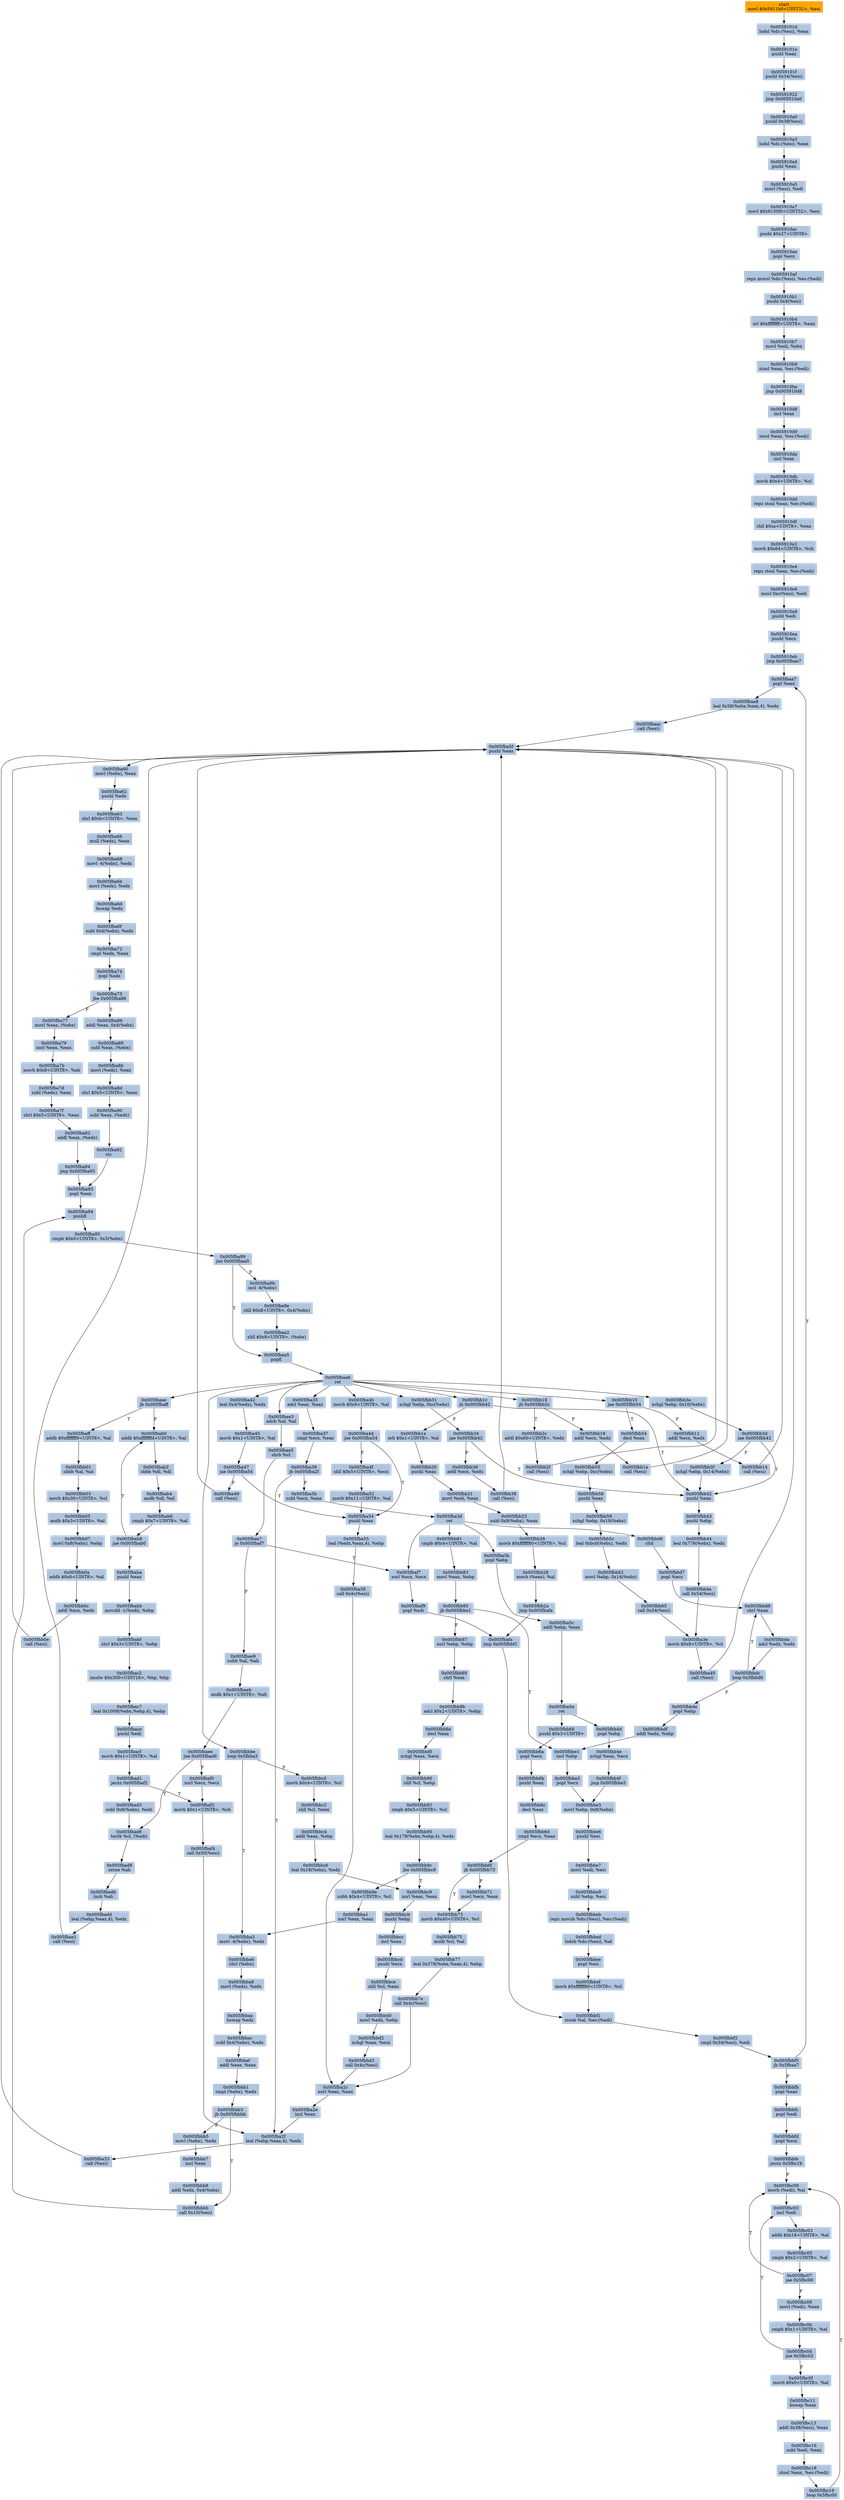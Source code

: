 digraph G {
node[shape=rectangle,style=filled,fillcolor=lightsteelblue,color=lightsteelblue]
bgcolor="transparent"
a0x00591018movl_0x5911b0UINT32_esi[label="start\nmovl $0x5911b0<UINT32>, %esi",color="lightgrey",fillcolor="orange"];
a0x0059101dlodsl_ds_esi__eax[label="0x0059101d\nlodsl %ds:(%esi), %eax"];
a0x0059101epushl_eax[label="0x0059101e\npushl %eax"];
a0x0059101fpushl_0x34esi_[label="0x0059101f\npushl 0x34(%esi)"];
a0x00591022jmp_0x005910a0[label="0x00591022\njmp 0x005910a0"];
a0x005910a0pushl_0x38esi_[label="0x005910a0\npushl 0x38(%esi)"];
a0x005910a3lodsl_ds_esi__eax[label="0x005910a3\nlodsl %ds:(%esi), %eax"];
a0x005910a4pushl_eax[label="0x005910a4\npushl %eax"];
a0x005910a5movl_esi__edi[label="0x005910a5\nmovl (%esi), %edi"];
a0x005910a7movl_0x6150f0UINT32_esi[label="0x005910a7\nmovl $0x6150f0<UINT32>, %esi"];
a0x005910acpushl_0x27UINT8[label="0x005910ac\npushl $0x27<UINT8>"];
a0x005910aepopl_ecx[label="0x005910ae\npopl %ecx"];
a0x005910afrepz_movsl_ds_esi__es_edi_[label="0x005910af\nrepz movsl %ds:(%esi), %es:(%edi)"];
a0x005910b1pushl_0x4esi_[label="0x005910b1\npushl 0x4(%esi)"];
a0x005910b4orl_0xffffffffUINT8_eax[label="0x005910b4\norl $0xffffffff<UINT8>, %eax"];
a0x005910b7movl_edi_ebx[label="0x005910b7\nmovl %edi, %ebx"];
a0x005910b9stosl_eax_es_edi_[label="0x005910b9\nstosl %eax, %es:(%edi)"];
a0x005910bajmp_0x005910d8[label="0x005910ba\njmp 0x005910d8"];
a0x005910d8incl_eax[label="0x005910d8\nincl %eax"];
a0x005910d9stosl_eax_es_edi_[label="0x005910d9\nstosl %eax, %es:(%edi)"];
a0x005910daincl_eax[label="0x005910da\nincl %eax"];
a0x005910dbmovb_0x4UINT8_cl[label="0x005910db\nmovb $0x4<UINT8>, %cl"];
a0x005910ddrepz_stosl_eax_es_edi_[label="0x005910dd\nrepz stosl %eax, %es:(%edi)"];
a0x005910dfshll_0xaUINT8_eax[label="0x005910df\nshll $0xa<UINT8>, %eax"];
a0x005910e2movb_0x64UINT8_ch[label="0x005910e2\nmovb $0x64<UINT8>, %ch"];
a0x005910e4repz_stosl_eax_es_edi_[label="0x005910e4\nrepz stosl %eax, %es:(%edi)"];
a0x005910e6movl_0xcesi__edi[label="0x005910e6\nmovl 0xc(%esi), %edi"];
a0x005910e9pushl_edi[label="0x005910e9\npushl %edi"];
a0x005910eapushl_ecx[label="0x005910ea\npushl %ecx"];
a0x005910ebjmp_0x005fbaa7[label="0x005910eb\njmp 0x005fbaa7"];
a0x005fbaa7popl_eax[label="0x005fbaa7\npopl %eax"];
a0x005fbaa8leal_0x58ebxeax4__edx[label="0x005fbaa8\nleal 0x58(%ebx,%eax,4), %edx"];
a0x005fbaaccall_esi_[label="0x005fbaac\ncall (%esi)"];
a0x005fba5fpushl_eax[label="0x005fba5f\npushl %eax"];
a0x005fba60movl_ebx__eax[label="0x005fba60\nmovl (%ebx), %eax"];
a0x005fba62pushl_edx[label="0x005fba62\npushl %edx"];
a0x005fba63shrl_0xbUINT8_eax[label="0x005fba63\nshrl $0xb<UINT8>, %eax"];
a0x005fba66mull_edx__eax[label="0x005fba66\nmull (%edx), %eax"];
a0x005fba68movl__4ebx__edx[label="0x005fba68\nmovl -4(%ebx), %edx"];
a0x005fba6bmovl_edx__edx[label="0x005fba6b\nmovl (%edx), %edx"];
a0x005fba6dbswap_edx[label="0x005fba6d\nbswap %edx"];
a0x005fba6fsubl_0x4ebx__edx[label="0x005fba6f\nsubl 0x4(%ebx), %edx"];
a0x005fba72cmpl_edx_eax[label="0x005fba72\ncmpl %edx, %eax"];
a0x005fba74popl_edx[label="0x005fba74\npopl %edx"];
a0x005fba75jbe_0x005fba86[label="0x005fba75\njbe 0x005fba86"];
a0x005fba77movl_eax_ebx_[label="0x005fba77\nmovl %eax, (%ebx)"];
a0x005fba79xorl_eax_eax[label="0x005fba79\nxorl %eax, %eax"];
a0x005fba7bmovb_0x8UINT8_ah[label="0x005fba7b\nmovb $0x8<UINT8>, %ah"];
a0x005fba7dsubl_edx__eax[label="0x005fba7d\nsubl (%edx), %eax"];
a0x005fba7fshrl_0x5UINT8_eax[label="0x005fba7f\nshrl $0x5<UINT8>, %eax"];
a0x005fba82addl_eax_edx_[label="0x005fba82\naddl %eax, (%edx)"];
a0x005fba84jmp_0x005fba93[label="0x005fba84\njmp 0x005fba93"];
a0x005fba93popl_eax[label="0x005fba93\npopl %eax"];
a0x005fba94pushfl_[label="0x005fba94\npushfl "];
a0x005fba95cmpb_0x0UINT8_0x3ebx_[label="0x005fba95\ncmpb $0x0<UINT8>, 0x3(%ebx)"];
a0x005fba99jne_0x005fbaa5[label="0x005fba99\njne 0x005fbaa5"];
a0x005fbaa5popfl_[label="0x005fbaa5\npopfl "];
a0x005fbaa6ret[label="0x005fbaa6\nret"];
a0x005fbaaejb_0x005fbaff[label="0x005fbaae\njb 0x005fbaff"];
a0x005fbab0addb_0xfffffffdUINT8_al[label="0x005fbab0\naddb $0xfffffffd<UINT8>, %al"];
a0x005fbab2sbbb_dl_dl[label="0x005fbab2\nsbbb %dl, %dl"];
a0x005fbab4andb_dl_al[label="0x005fbab4\nandb %dl, %al"];
a0x005fbab6cmpb_0x7UINT8_al[label="0x005fbab6\ncmpb $0x7<UINT8>, %al"];
a0x005fbab8jae_0x005fbab0[label="0x005fbab8\njae 0x005fbab0"];
a0x005fbabapushl_eax[label="0x005fbaba\npushl %eax"];
a0x005fbabbmovzbl__1edi__ebp[label="0x005fbabb\nmovzbl -1(%edi), %ebp"];
a0x005fbabfshrl_0x3UINT8_ebp[label="0x005fbabf\nshrl $0x3<UINT8>, %ebp"];
a0x005fbac2imulw_0x300UINT16_bp_bp[label="0x005fbac2\nimulw $0x300<UINT16>, %bp, %bp"];
a0x005fbac7leal_0x1008ebxebp4__ebp[label="0x005fbac7\nleal 0x1008(%ebx,%ebp,4), %ebp"];
a0x005fbacepushl_edi[label="0x005fbace\npushl %edi"];
a0x005fbacfmovb_0x1UINT8_al[label="0x005fbacf\nmovb $0x1<UINT8>, %al"];
a0x005fbad1jecxz_0x005fbaf2[label="0x005fbad1\njecxz 0x005fbaf2"];
a0x005fbaf2movb_0x1UINT8_ch[label="0x005fbaf2\nmovb $0x1<UINT8>, %ch"];
a0x005fbaf4call_0x50esi_[label="0x005fbaf4\ncall 0x50(%esi)"];
a0x005fba2fleal_ebpeax4__edx[label="0x005fba2f\nleal (%ebp,%eax,4), %edx"];
a0x005fba33call_esi_[label="0x005fba33\ncall (%esi)"];
a0x005fba35adcl_eax_eax[label="0x005fba35\nadcl %eax, %eax"];
a0x005fba37cmpl_ecx_eax[label="0x005fba37\ncmpl %ecx, %eax"];
a0x005fba39jb_0x005fba2f[label="0x005fba39\njb 0x005fba2f"];
a0x005fba86addl_eax_0x4ebx_[label="0x005fba86\naddl %eax, 0x4(%ebx)"];
a0x005fba89subl_eax_ebx_[label="0x005fba89\nsubl %eax, (%ebx)"];
a0x005fba8bmovl_edx__eax[label="0x005fba8b\nmovl (%edx), %eax"];
a0x005fba8dshrl_0x5UINT8_eax[label="0x005fba8d\nshrl $0x5<UINT8>, %eax"];
a0x005fba90subl_eax_edx_[label="0x005fba90\nsubl %eax, (%edx)"];
a0x005fba92stc_[label="0x005fba92\nstc "];
a0x005fba9bincl__4ebx_[label="0x005fba9b\nincl -4(%ebx)"];
a0x005fba9eshll_0x8UINT8_0x4ebx_[label="0x005fba9e\nshll $0x8<UINT8>, 0x4(%ebx)"];
a0x005fbaa2shll_0x8UINT8_ebx_[label="0x005fbaa2\nshll $0x8<UINT8>, (%ebx)"];
a0x005fba3bsubl_ecx_eax[label="0x005fba3b\nsubl %ecx, %eax"];
a0x005fba3dret[label="0x005fba3d\nret"];
a0x005fbaf7xorl_ecx_ecx[label="0x005fbaf7\nxorl %ecx, %ecx"];
a0x005fbaf9popl_edi[label="0x005fbaf9\npopl %edi"];
a0x005fbafajmp_0x005fbbf1[label="0x005fbafa\njmp 0x005fbbf1"];
a0x005fbbf1stosb_al_es_edi_[label="0x005fbbf1\nstosb %al, %es:(%edi)"];
a0x005fbbf2cmpl_0x34esi__edi[label="0x005fbbf2\ncmpl 0x34(%esi), %edi"];
a0x005fbbf5jb_0x5fbaa7[label="0x005fbbf5\njb 0x5fbaa7"];
a0x005fbaffaddb_0xfffffff9UINT8_al[label="0x005fbaff\naddb $0xfffffff9<UINT8>, %al"];
a0x005fbb01sbbb_al_al[label="0x005fbb01\nsbbb %al, %al"];
a0x005fbb03movb_0x30UINT8_cl[label="0x005fbb03\nmovb $0x30<UINT8>, %cl"];
a0x005fbb05andb_0x3UINT8_al[label="0x005fbb05\nandb $0x3<UINT8>, %al"];
a0x005fbb07movl_0x8ebx__ebp[label="0x005fbb07\nmovl 0x8(%ebx), %ebp"];
a0x005fbb0aaddb_0x8UINT8_al[label="0x005fbb0a\naddb $0x8<UINT8>, %al"];
a0x005fbb0caddl_ecx_edx[label="0x005fbb0c\naddl %ecx, %edx"];
a0x005fbb0ecall_esi_[label="0x005fbb0e\ncall (%esi)"];
a0x005fbb10jae_0x005fbb54[label="0x005fbb10\njae 0x005fbb54"];
a0x005fbb54decl_eax[label="0x005fbb54\ndecl %eax"];
a0x005fbb55xchgl_ebp_0xcebx_[label="0x005fbb55\nxchgl %ebp, 0xc(%ebx)"];
a0x005fbb58pushl_eax[label="0x005fbb58\npushl %eax"];
a0x005fbb59xchgl_ebp_0x10ebx_[label="0x005fbb59\nxchgl %ebp, 0x10(%ebx)"];
a0x005fbb5cleal_0xbc0ebx__edx[label="0x005fbb5c\nleal 0xbc0(%ebx), %edx"];
a0x005fbb62movl_ebp_0x14ebx_[label="0x005fbb62\nmovl %ebp, 0x14(%ebx)"];
a0x005fbb65call_0x54esi_[label="0x005fbb65\ncall 0x54(%esi)"];
a0x005fba3emovb_0x8UINT8_cl[label="0x005fba3e\nmovb $0x8<UINT8>, %cl"];
a0x005fba40call_esi_[label="0x005fba40\ncall (%esi)"];
a0x005fba42leal_0x4edx__edx[label="0x005fba42\nleal 0x4(%edx), %edx"];
a0x005fba45movb_0x1UINT8_al[label="0x005fba45\nmovb $0x1<UINT8>, %al"];
a0x005fba47jae_0x005fba54[label="0x005fba47\njae 0x005fba54"];
a0x005fba49call_esi_[label="0x005fba49\ncall (%esi)"];
a0x005fba4bmovb_0x9UINT8_al[label="0x005fba4b\nmovb $0x9<UINT8>, %al"];
a0x005fba4djae_0x005fba54[label="0x005fba4d\njae 0x005fba54"];
a0x005fba54pushl_eax[label="0x005fba54\npushl %eax"];
a0x005fba55leal_edxeax4__ebp[label="0x005fba55\nleal (%edx,%eax,4), %ebp"];
a0x005fba58call_0x4cesi_[label="0x005fba58\ncall 0x4c(%esi)"];
a0x005fba2cxorl_eax_eax[label="0x005fba2c\nxorl %eax, %eax"];
a0x005fba2eincl_eax[label="0x005fba2e\nincl %eax"];
a0x005fba5bpopl_ebp[label="0x005fba5b\npopl %ebp"];
a0x005fba5caddl_ebp_eax[label="0x005fba5c\naddl %ebp, %eax"];
a0x005fba5eret[label="0x005fba5e\nret"];
a0x005fbb68pushl_0x3UINT8[label="0x005fbb68\npushl $0x3<UINT8>"];
a0x005fbb6apopl_ecx[label="0x005fbb6a\npopl %ecx"];
a0x005fbb6bpushl_eax[label="0x005fbb6b\npushl %eax"];
a0x005fbb6cdecl_eax[label="0x005fbb6c\ndecl %eax"];
a0x005fbb6dcmpl_ecx_eax[label="0x005fbb6d\ncmpl %ecx, %eax"];
a0x005fbb6fjb_0x005fbb73[label="0x005fbb6f\njb 0x005fbb73"];
a0x005fbb71movl_ecx_eax[label="0x005fbb71\nmovl %ecx, %eax"];
a0x005fbb73movb_0x40UINT8_cl[label="0x005fbb73\nmovb $0x40<UINT8>, %cl"];
a0x005fbb75mulb_cl_al[label="0x005fbb75\nmulb %cl, %al"];
a0x005fbb77leal_0x378ebxeax4__ebp[label="0x005fbb77\nleal 0x378(%ebx,%eax,4), %ebp"];
a0x005fbb7ecall_0x4cesi_[label="0x005fbb7e\ncall 0x4c(%esi)"];
a0x005fbb81cmpb_0x4UINT8_al[label="0x005fbb81\ncmpb $0x4<UINT8>, %al"];
a0x005fbb83movl_eax_ebp[label="0x005fbb83\nmovl %eax, %ebp"];
a0x005fbb85jb_0x005fbbe1[label="0x005fbb85\njb 0x005fbbe1"];
a0x005fbb87xorl_ebp_ebp[label="0x005fbb87\nxorl %ebp, %ebp"];
a0x005fbb89shrl_eax[label="0x005fbb89\nshrl %eax"];
a0x005fbb8badcl_0x2UINT8_ebp[label="0x005fbb8b\nadcl $0x2<UINT8>, %ebp"];
a0x005fbb8edecl_eax[label="0x005fbb8e\ndecl %eax"];
a0x005fbb8fxchgl_eax_ecx[label="0x005fbb8f\nxchgl %eax, %ecx"];
a0x005fbb90shll_cl_ebp[label="0x005fbb90\nshll %cl, %ebp"];
a0x005fbb92cmpb_0x5UINT8_cl[label="0x005fbb92\ncmpb $0x5<UINT8>, %cl"];
a0x005fbb95leal_0x178ebxebp4__edx[label="0x005fbb95\nleal 0x178(%ebx,%ebp,4), %edx"];
a0x005fbb9cjbe_0x005fbbc9[label="0x005fbb9c\njbe 0x005fbbc9"];
a0x005fbb9esubb_0x4UINT8_cl[label="0x005fbb9e\nsubb $0x4<UINT8>, %cl"];
a0x005fbba1xorl_eax_eax[label="0x005fbba1\nxorl %eax, %eax"];
a0x005fbba3movl__4ebx__edx[label="0x005fbba3\nmovl -4(%ebx), %edx"];
a0x005fbba6shrl_ebx_[label="0x005fbba6\nshrl (%ebx)"];
a0x005fbba8movl_edx__edx[label="0x005fbba8\nmovl (%edx), %edx"];
a0x005fbbaabswap_edx[label="0x005fbbaa\nbswap %edx"];
a0x005fbbacsubl_0x4ebx__edx[label="0x005fbbac\nsubl 0x4(%ebx), %edx"];
a0x005fbbafaddl_eax_eax[label="0x005fbbaf\naddl %eax, %eax"];
a0x005fbbb1cmpl_ebx__edx[label="0x005fbbb1\ncmpl (%ebx), %edx"];
a0x005fbbb3jb_0x005fbbbb[label="0x005fbbb3\njb 0x005fbbbb"];
a0x005fbbbbcall_0x10esi_[label="0x005fbbbb\ncall 0x10(%esi)"];
a0x005fbbbeloop_0x5fbba3[label="0x005fbbbe\nloop 0x5fbba3"];
a0x005fbbb5movl_ebx__edx[label="0x005fbbb5\nmovl (%ebx), %edx"];
a0x005fbbb7incl_eax[label="0x005fbbb7\nincl %eax"];
a0x005fbbb8addl_edx_0x4ebx_[label="0x005fbbb8\naddl %edx, 0x4(%ebx)"];
a0x005fbbc0movb_0x4UINT8_cl[label="0x005fbbc0\nmovb $0x4<UINT8>, %cl"];
a0x005fbbc2shll_cl_eax[label="0x005fbbc2\nshll %cl, %eax"];
a0x005fbbc4addl_eax_ebp[label="0x005fbbc4\naddl %eax, %ebp"];
a0x005fbbc6leal_0x18ebx__edx[label="0x005fbbc6\nleal 0x18(%ebx), %edx"];
a0x005fbbc9xorl_eax_eax[label="0x005fbbc9\nxorl %eax, %eax"];
a0x005fbbcbpushl_ebp[label="0x005fbbcb\npushl %ebp"];
a0x005fbbccincl_eax[label="0x005fbbcc\nincl %eax"];
a0x005fbbcdpushl_ecx[label="0x005fbbcd\npushl %ecx"];
a0x005fbbceshll_cl_eax[label="0x005fbbce\nshll %cl, %eax"];
a0x005fbbd0movl_edx_ebp[label="0x005fbbd0\nmovl %edx, %ebp"];
a0x005fbbd2xchgl_eax_ecx[label="0x005fbbd2\nxchgl %eax, %ecx"];
a0x005fbbd3call_0x4cesi_[label="0x005fbbd3\ncall 0x4c(%esi)"];
a0x005fbbd6cltd_[label="0x005fbbd6\ncltd "];
a0x005fbbd7popl_ecx[label="0x005fbbd7\npopl %ecx"];
a0x005fbbd8shrl_eax[label="0x005fbbd8\nshrl %eax"];
a0x005fbbdaadcl_edx_edx[label="0x005fbbda\nadcl %edx, %edx"];
a0x005fbbdcloop_0x5fbbd8[label="0x005fbbdc\nloop 0x5fbbd8"];
a0x005fbbdepopl_ebp[label="0x005fbbde\npopl %ebp"];
a0x005fbbdfaddl_edx_ebp[label="0x005fbbdf\naddl %edx, %ebp"];
a0x005fbbe1incl_ebp[label="0x005fbbe1\nincl %ebp"];
a0x005fbbe2popl_ecx[label="0x005fbbe2\npopl %ecx"];
a0x005fbbe3movl_ebp_0x8ebx_[label="0x005fbbe3\nmovl %ebp, 0x8(%ebx)"];
a0x005fbbe6pushl_esi[label="0x005fbbe6\npushl %esi"];
a0x005fbbe7movl_edi_esi[label="0x005fbbe7\nmovl %edi, %esi"];
a0x005fbbe9subl_ebp_esi[label="0x005fbbe9\nsubl %ebp, %esi"];
a0x005fbbebrepz_movsb_ds_esi__es_edi_[label="0x005fbbeb\nrepz movsb %ds:(%esi), %es:(%edi)"];
a0x005fbbedlodsb_ds_esi__al[label="0x005fbbed\nlodsb %ds:(%esi), %al"];
a0x005fbbeepopl_esi[label="0x005fbbee\npopl %esi"];
a0x005fbbefmovb_0xffffff80UINT8_cl[label="0x005fbbef\nmovb $0xffffff80<UINT8>, %cl"];
a0x005fbad3subl_0x8ebx__edi[label="0x005fbad3\nsubl 0x8(%ebx), %edi"];
a0x005fbad6testb_cl_edi_[label="0x005fbad6\ntestb %cl, (%edi)"];
a0x005fbad8setne_ah[label="0x005fbad8\nsetne %ah"];
a0x005fbadbincb_ah[label="0x005fbadb\nincb %ah"];
a0x005fbaddleal_ebpeax4__edx[label="0x005fbadd\nleal (%ebp,%eax,4), %edx"];
a0x005fbae1call_esi_[label="0x005fbae1\ncall (%esi)"];
a0x005fbae3adcb_al_al[label="0x005fbae3\nadcb %al, %al"];
a0x005fbae5shrb_cl[label="0x005fbae5\nshrb %cl"];
a0x005fbae7je_0x005fbaf7[label="0x005fbae7\nje 0x005fbaf7"];
a0x005fbae9subb_al_ah[label="0x005fbae9\nsubb %al, %ah"];
a0x005fbaebandb_0x1UINT8_ah[label="0x005fbaeb\nandb $0x1<UINT8>, %ah"];
a0x005fbaeejne_0x005fbad6[label="0x005fbaee\njne 0x005fbad6"];
a0x005fbaf0xorl_ecx_ecx[label="0x005fbaf0\nxorl %ecx, %ecx"];
a0x005fbb12addl_ecx_edx[label="0x005fbb12\naddl %ecx, %edx"];
a0x005fbb14call_esi_[label="0x005fbb14\ncall (%esi)"];
a0x005fbb16jb_0x005fbb2c[label="0x005fbb16\njb 0x005fbb2c"];
a0x005fbb18addl_ecx_edx[label="0x005fbb18\naddl %ecx, %edx"];
a0x005fbb1acall_esi_[label="0x005fbb1a\ncall (%esi)"];
a0x005fbb1cjb_0x005fbb42[label="0x005fbb1c\njb 0x005fbb42"];
a0x005fbb42pushl_eax[label="0x005fbb42\npushl %eax"];
a0x005fbb43pushl_ebp[label="0x005fbb43\npushl %ebp"];
a0x005fbb44leal_0x778ebx__edx[label="0x005fbb44\nleal 0x778(%ebx), %edx"];
a0x005fbb4acall_0x54esi_[label="0x005fbb4a\ncall 0x54(%esi)"];
a0x005fbb4dpopl_ebp[label="0x005fbb4d\npopl %ebp"];
a0x005fbb4exchgl_eax_ecx[label="0x005fbb4e\nxchgl %eax, %ecx"];
a0x005fbb4fjmp_0x005fbbe3[label="0x005fbb4f\njmp 0x005fbbe3"];
a0x005fbb1eorb_0x1UINT8_al[label="0x005fbb1e\norb $0x1<UINT8>, %al"];
a0x005fbb20pushl_eax[label="0x005fbb20\npushl %eax"];
a0x005fbb21movl_edi_eax[label="0x005fbb21\nmovl %edi, %eax"];
a0x005fbb23subl_0x8ebx__eax[label="0x005fbb23\nsubl 0x8(%ebx), %eax"];
a0x005fbb26movb_0xffffff80UINT8_cl[label="0x005fbb26\nmovb $0xffffff80<UINT8>, %cl"];
a0x005fbb28movb_eax__al[label="0x005fbb28\nmovb (%eax), %al"];
a0x005fbb2ajmp_0x005fbafa[label="0x005fbb2a\njmp 0x005fbafa"];
a0x005fba4fshll_0x5UINT8_ecx[label="0x005fba4f\nshll $0x5<UINT8>, %ecx"];
a0x005fba52movb_0x11UINT8_al[label="0x005fba52\nmovb $0x11<UINT8>, %al"];
a0x005fbb2caddl_0x60UINT8_edx[label="0x005fbb2c\naddl $0x60<UINT8>, %edx"];
a0x005fbb2fcall_esi_[label="0x005fbb2f\ncall (%esi)"];
a0x005fbb31xchgl_ebp_0xcebx_[label="0x005fbb31\nxchgl %ebp, 0xc(%ebx)"];
a0x005fbb34jae_0x005fbb42[label="0x005fbb34\njae 0x005fbb42"];
a0x005fbb36addl_ecx_edx[label="0x005fbb36\naddl %ecx, %edx"];
a0x005fbb38call_esi_[label="0x005fbb38\ncall (%esi)"];
a0x005fbb3axchgl_ebp_0x10ebx_[label="0x005fbb3a\nxchgl %ebp, 0x10(%ebx)"];
a0x005fbb3djae_0x005fbb42[label="0x005fbb3d\njae 0x005fbb42"];
a0x005fbb3fxchgl_ebp_0x14ebx_[label="0x005fbb3f\nxchgl %ebp, 0x14(%ebx)"];
a0x005fbbfbpopl_eax[label="0x005fbbfb\npopl %eax"];
a0x005fbbfcpopl_edi[label="0x005fbbfc\npopl %edi"];
a0x005fbbfdpopl_ecx[label="0x005fbbfd\npopl %ecx"];
a0x005fbbfejecxz_0x5fbc1b[label="0x005fbbfe\njecxz 0x5fbc1b"];
a0x005fbc00movb_edi__al[label="0x005fbc00\nmovb (%edi), %al"];
a0x005fbc02incl_edi[label="0x005fbc02\nincl %edi"];
a0x005fbc03addb_0x18UINT8_al[label="0x005fbc03\naddb $0x18<UINT8>, %al"];
a0x005fbc05cmpb_0x2UINT8_al[label="0x005fbc05\ncmpb $0x2<UINT8>, %al"];
a0x005fbc07jae_0x5fbc00[label="0x005fbc07\njae 0x5fbc00"];
a0x005fbc09movl_edi__eax[label="0x005fbc09\nmovl (%edi), %eax"];
a0x005fbc0bcmpb_0x1UINT8_al[label="0x005fbc0b\ncmpb $0x1<UINT8>, %al"];
a0x005fbc0djne_0x5fbc02[label="0x005fbc0d\njne 0x5fbc02"];
a0x005fbc0fmovb_0x0UINT8_al[label="0x005fbc0f\nmovb $0x0<UINT8>, %al"];
a0x005fbc11bswap_eax[label="0x005fbc11\nbswap %eax"];
a0x005fbc13addl_0x38esi__eax[label="0x005fbc13\naddl 0x38(%esi), %eax"];
a0x005fbc16subl_edi_eax[label="0x005fbc16\nsubl %edi, %eax"];
a0x005fbc18stosl_eax_es_edi_[label="0x005fbc18\nstosl %eax, %es:(%edi)"];
a0x005fbc19loop_0x5fbc00[label="0x005fbc19\nloop 0x5fbc00"];
a0x00591018movl_0x5911b0UINT32_esi -> a0x0059101dlodsl_ds_esi__eax [color="#000000"];
a0x0059101dlodsl_ds_esi__eax -> a0x0059101epushl_eax [color="#000000"];
a0x0059101epushl_eax -> a0x0059101fpushl_0x34esi_ [color="#000000"];
a0x0059101fpushl_0x34esi_ -> a0x00591022jmp_0x005910a0 [color="#000000"];
a0x00591022jmp_0x005910a0 -> a0x005910a0pushl_0x38esi_ [color="#000000"];
a0x005910a0pushl_0x38esi_ -> a0x005910a3lodsl_ds_esi__eax [color="#000000"];
a0x005910a3lodsl_ds_esi__eax -> a0x005910a4pushl_eax [color="#000000"];
a0x005910a4pushl_eax -> a0x005910a5movl_esi__edi [color="#000000"];
a0x005910a5movl_esi__edi -> a0x005910a7movl_0x6150f0UINT32_esi [color="#000000"];
a0x005910a7movl_0x6150f0UINT32_esi -> a0x005910acpushl_0x27UINT8 [color="#000000"];
a0x005910acpushl_0x27UINT8 -> a0x005910aepopl_ecx [color="#000000"];
a0x005910aepopl_ecx -> a0x005910afrepz_movsl_ds_esi__es_edi_ [color="#000000"];
a0x005910afrepz_movsl_ds_esi__es_edi_ -> a0x005910b1pushl_0x4esi_ [color="#000000"];
a0x005910b1pushl_0x4esi_ -> a0x005910b4orl_0xffffffffUINT8_eax [color="#000000"];
a0x005910b4orl_0xffffffffUINT8_eax -> a0x005910b7movl_edi_ebx [color="#000000"];
a0x005910b7movl_edi_ebx -> a0x005910b9stosl_eax_es_edi_ [color="#000000"];
a0x005910b9stosl_eax_es_edi_ -> a0x005910bajmp_0x005910d8 [color="#000000"];
a0x005910bajmp_0x005910d8 -> a0x005910d8incl_eax [color="#000000"];
a0x005910d8incl_eax -> a0x005910d9stosl_eax_es_edi_ [color="#000000"];
a0x005910d9stosl_eax_es_edi_ -> a0x005910daincl_eax [color="#000000"];
a0x005910daincl_eax -> a0x005910dbmovb_0x4UINT8_cl [color="#000000"];
a0x005910dbmovb_0x4UINT8_cl -> a0x005910ddrepz_stosl_eax_es_edi_ [color="#000000"];
a0x005910ddrepz_stosl_eax_es_edi_ -> a0x005910dfshll_0xaUINT8_eax [color="#000000"];
a0x005910dfshll_0xaUINT8_eax -> a0x005910e2movb_0x64UINT8_ch [color="#000000"];
a0x005910e2movb_0x64UINT8_ch -> a0x005910e4repz_stosl_eax_es_edi_ [color="#000000"];
a0x005910e4repz_stosl_eax_es_edi_ -> a0x005910e6movl_0xcesi__edi [color="#000000"];
a0x005910e6movl_0xcesi__edi -> a0x005910e9pushl_edi [color="#000000"];
a0x005910e9pushl_edi -> a0x005910eapushl_ecx [color="#000000"];
a0x005910eapushl_ecx -> a0x005910ebjmp_0x005fbaa7 [color="#000000"];
a0x005910ebjmp_0x005fbaa7 -> a0x005fbaa7popl_eax [color="#000000"];
a0x005fbaa7popl_eax -> a0x005fbaa8leal_0x58ebxeax4__edx [color="#000000"];
a0x005fbaa8leal_0x58ebxeax4__edx -> a0x005fbaaccall_esi_ [color="#000000"];
a0x005fbaaccall_esi_ -> a0x005fba5fpushl_eax [color="#000000"];
a0x005fba5fpushl_eax -> a0x005fba60movl_ebx__eax [color="#000000"];
a0x005fba60movl_ebx__eax -> a0x005fba62pushl_edx [color="#000000"];
a0x005fba62pushl_edx -> a0x005fba63shrl_0xbUINT8_eax [color="#000000"];
a0x005fba63shrl_0xbUINT8_eax -> a0x005fba66mull_edx__eax [color="#000000"];
a0x005fba66mull_edx__eax -> a0x005fba68movl__4ebx__edx [color="#000000"];
a0x005fba68movl__4ebx__edx -> a0x005fba6bmovl_edx__edx [color="#000000"];
a0x005fba6bmovl_edx__edx -> a0x005fba6dbswap_edx [color="#000000"];
a0x005fba6dbswap_edx -> a0x005fba6fsubl_0x4ebx__edx [color="#000000"];
a0x005fba6fsubl_0x4ebx__edx -> a0x005fba72cmpl_edx_eax [color="#000000"];
a0x005fba72cmpl_edx_eax -> a0x005fba74popl_edx [color="#000000"];
a0x005fba74popl_edx -> a0x005fba75jbe_0x005fba86 [color="#000000"];
a0x005fba75jbe_0x005fba86 -> a0x005fba77movl_eax_ebx_ [color="#000000",label="F"];
a0x005fba77movl_eax_ebx_ -> a0x005fba79xorl_eax_eax [color="#000000"];
a0x005fba79xorl_eax_eax -> a0x005fba7bmovb_0x8UINT8_ah [color="#000000"];
a0x005fba7bmovb_0x8UINT8_ah -> a0x005fba7dsubl_edx__eax [color="#000000"];
a0x005fba7dsubl_edx__eax -> a0x005fba7fshrl_0x5UINT8_eax [color="#000000"];
a0x005fba7fshrl_0x5UINT8_eax -> a0x005fba82addl_eax_edx_ [color="#000000"];
a0x005fba82addl_eax_edx_ -> a0x005fba84jmp_0x005fba93 [color="#000000"];
a0x005fba84jmp_0x005fba93 -> a0x005fba93popl_eax [color="#000000"];
a0x005fba93popl_eax -> a0x005fba94pushfl_ [color="#000000"];
a0x005fba94pushfl_ -> a0x005fba95cmpb_0x0UINT8_0x3ebx_ [color="#000000"];
a0x005fba95cmpb_0x0UINT8_0x3ebx_ -> a0x005fba99jne_0x005fbaa5 [color="#000000"];
a0x005fba99jne_0x005fbaa5 -> a0x005fbaa5popfl_ [color="#000000",label="T"];
a0x005fbaa5popfl_ -> a0x005fbaa6ret [color="#000000"];
a0x005fbaa6ret -> a0x005fbaaejb_0x005fbaff [color="#000000"];
a0x005fbaaejb_0x005fbaff -> a0x005fbab0addb_0xfffffffdUINT8_al [color="#000000",label="F"];
a0x005fbab0addb_0xfffffffdUINT8_al -> a0x005fbab2sbbb_dl_dl [color="#000000"];
a0x005fbab2sbbb_dl_dl -> a0x005fbab4andb_dl_al [color="#000000"];
a0x005fbab4andb_dl_al -> a0x005fbab6cmpb_0x7UINT8_al [color="#000000"];
a0x005fbab6cmpb_0x7UINT8_al -> a0x005fbab8jae_0x005fbab0 [color="#000000"];
a0x005fbab8jae_0x005fbab0 -> a0x005fbabapushl_eax [color="#000000",label="F"];
a0x005fbabapushl_eax -> a0x005fbabbmovzbl__1edi__ebp [color="#000000"];
a0x005fbabbmovzbl__1edi__ebp -> a0x005fbabfshrl_0x3UINT8_ebp [color="#000000"];
a0x005fbabfshrl_0x3UINT8_ebp -> a0x005fbac2imulw_0x300UINT16_bp_bp [color="#000000"];
a0x005fbac2imulw_0x300UINT16_bp_bp -> a0x005fbac7leal_0x1008ebxebp4__ebp [color="#000000"];
a0x005fbac7leal_0x1008ebxebp4__ebp -> a0x005fbacepushl_edi [color="#000000"];
a0x005fbacepushl_edi -> a0x005fbacfmovb_0x1UINT8_al [color="#000000"];
a0x005fbacfmovb_0x1UINT8_al -> a0x005fbad1jecxz_0x005fbaf2 [color="#000000"];
a0x005fbad1jecxz_0x005fbaf2 -> a0x005fbaf2movb_0x1UINT8_ch [color="#000000",label="T"];
a0x005fbaf2movb_0x1UINT8_ch -> a0x005fbaf4call_0x50esi_ [color="#000000"];
a0x005fbaf4call_0x50esi_ -> a0x005fba2fleal_ebpeax4__edx [color="#000000"];
a0x005fba2fleal_ebpeax4__edx -> a0x005fba33call_esi_ [color="#000000"];
a0x005fba33call_esi_ -> a0x005fba5fpushl_eax [color="#000000"];
a0x005fbaa6ret -> a0x005fba35adcl_eax_eax [color="#000000"];
a0x005fba35adcl_eax_eax -> a0x005fba37cmpl_ecx_eax [color="#000000"];
a0x005fba37cmpl_ecx_eax -> a0x005fba39jb_0x005fba2f [color="#000000"];
a0x005fba39jb_0x005fba2f -> a0x005fba2fleal_ebpeax4__edx [color="#000000",label="T"];
a0x005fba75jbe_0x005fba86 -> a0x005fba86addl_eax_0x4ebx_ [color="#000000",label="T"];
a0x005fba86addl_eax_0x4ebx_ -> a0x005fba89subl_eax_ebx_ [color="#000000"];
a0x005fba89subl_eax_ebx_ -> a0x005fba8bmovl_edx__eax [color="#000000"];
a0x005fba8bmovl_edx__eax -> a0x005fba8dshrl_0x5UINT8_eax [color="#000000"];
a0x005fba8dshrl_0x5UINT8_eax -> a0x005fba90subl_eax_edx_ [color="#000000"];
a0x005fba90subl_eax_edx_ -> a0x005fba92stc_ [color="#000000"];
a0x005fba92stc_ -> a0x005fba93popl_eax [color="#000000"];
a0x005fba99jne_0x005fbaa5 -> a0x005fba9bincl__4ebx_ [color="#000000",label="F"];
a0x005fba9bincl__4ebx_ -> a0x005fba9eshll_0x8UINT8_0x4ebx_ [color="#000000"];
a0x005fba9eshll_0x8UINT8_0x4ebx_ -> a0x005fbaa2shll_0x8UINT8_ebx_ [color="#000000"];
a0x005fbaa2shll_0x8UINT8_ebx_ -> a0x005fbaa5popfl_ [color="#000000"];
a0x005fba39jb_0x005fba2f -> a0x005fba3bsubl_ecx_eax [color="#000000",label="F"];
a0x005fba3bsubl_ecx_eax -> a0x005fba3dret [color="#000000"];
a0x005fba3dret -> a0x005fbaf7xorl_ecx_ecx [color="#000000"];
a0x005fbaf7xorl_ecx_ecx -> a0x005fbaf9popl_edi [color="#000000"];
a0x005fbaf9popl_edi -> a0x005fbafajmp_0x005fbbf1 [color="#000000"];
a0x005fbafajmp_0x005fbbf1 -> a0x005fbbf1stosb_al_es_edi_ [color="#000000"];
a0x005fbbf1stosb_al_es_edi_ -> a0x005fbbf2cmpl_0x34esi__edi [color="#000000"];
a0x005fbbf2cmpl_0x34esi__edi -> a0x005fbbf5jb_0x5fbaa7 [color="#000000"];
a0x005fbbf5jb_0x5fbaa7 -> a0x005fbaa7popl_eax [color="#000000",label="T"];
a0x005fbaaejb_0x005fbaff -> a0x005fbaffaddb_0xfffffff9UINT8_al [color="#000000",label="T"];
a0x005fbaffaddb_0xfffffff9UINT8_al -> a0x005fbb01sbbb_al_al [color="#000000"];
a0x005fbb01sbbb_al_al -> a0x005fbb03movb_0x30UINT8_cl [color="#000000"];
a0x005fbb03movb_0x30UINT8_cl -> a0x005fbb05andb_0x3UINT8_al [color="#000000"];
a0x005fbb05andb_0x3UINT8_al -> a0x005fbb07movl_0x8ebx__ebp [color="#000000"];
a0x005fbb07movl_0x8ebx__ebp -> a0x005fbb0aaddb_0x8UINT8_al [color="#000000"];
a0x005fbb0aaddb_0x8UINT8_al -> a0x005fbb0caddl_ecx_edx [color="#000000"];
a0x005fbb0caddl_ecx_edx -> a0x005fbb0ecall_esi_ [color="#000000"];
a0x005fbb0ecall_esi_ -> a0x005fba5fpushl_eax [color="#000000"];
a0x005fbaa6ret -> a0x005fbb10jae_0x005fbb54 [color="#000000"];
a0x005fbb10jae_0x005fbb54 -> a0x005fbb54decl_eax [color="#000000",label="T"];
a0x005fbb54decl_eax -> a0x005fbb55xchgl_ebp_0xcebx_ [color="#000000"];
a0x005fbb55xchgl_ebp_0xcebx_ -> a0x005fbb58pushl_eax [color="#000000"];
a0x005fbb58pushl_eax -> a0x005fbb59xchgl_ebp_0x10ebx_ [color="#000000"];
a0x005fbb59xchgl_ebp_0x10ebx_ -> a0x005fbb5cleal_0xbc0ebx__edx [color="#000000"];
a0x005fbb5cleal_0xbc0ebx__edx -> a0x005fbb62movl_ebp_0x14ebx_ [color="#000000"];
a0x005fbb62movl_ebp_0x14ebx_ -> a0x005fbb65call_0x54esi_ [color="#000000"];
a0x005fbb65call_0x54esi_ -> a0x005fba3emovb_0x8UINT8_cl [color="#000000"];
a0x005fba3emovb_0x8UINT8_cl -> a0x005fba40call_esi_ [color="#000000"];
a0x005fba40call_esi_ -> a0x005fba5fpushl_eax [color="#000000"];
a0x005fbaa6ret -> a0x005fba42leal_0x4edx__edx [color="#000000"];
a0x005fba42leal_0x4edx__edx -> a0x005fba45movb_0x1UINT8_al [color="#000000"];
a0x005fba45movb_0x1UINT8_al -> a0x005fba47jae_0x005fba54 [color="#000000"];
a0x005fba47jae_0x005fba54 -> a0x005fba49call_esi_ [color="#000000",label="F"];
a0x005fba49call_esi_ -> a0x005fba5fpushl_eax [color="#000000"];
a0x005fbaa6ret -> a0x005fba4bmovb_0x9UINT8_al [color="#000000"];
a0x005fba4bmovb_0x9UINT8_al -> a0x005fba4djae_0x005fba54 [color="#000000"];
a0x005fba4djae_0x005fba54 -> a0x005fba54pushl_eax [color="#000000",label="T"];
a0x005fba54pushl_eax -> a0x005fba55leal_edxeax4__ebp [color="#000000"];
a0x005fba55leal_edxeax4__ebp -> a0x005fba58call_0x4cesi_ [color="#000000"];
a0x005fba58call_0x4cesi_ -> a0x005fba2cxorl_eax_eax [color="#000000"];
a0x005fba2cxorl_eax_eax -> a0x005fba2eincl_eax [color="#000000"];
a0x005fba2eincl_eax -> a0x005fba2fleal_ebpeax4__edx [color="#000000"];
a0x005fba3dret -> a0x005fba5bpopl_ebp [color="#000000"];
a0x005fba5bpopl_ebp -> a0x005fba5caddl_ebp_eax [color="#000000"];
a0x005fba5caddl_ebp_eax -> a0x005fba5eret [color="#000000"];
a0x005fba5eret -> a0x005fbb68pushl_0x3UINT8 [color="#000000"];
a0x005fbb68pushl_0x3UINT8 -> a0x005fbb6apopl_ecx [color="#000000"];
a0x005fbb6apopl_ecx -> a0x005fbb6bpushl_eax [color="#000000"];
a0x005fbb6bpushl_eax -> a0x005fbb6cdecl_eax [color="#000000"];
a0x005fbb6cdecl_eax -> a0x005fbb6dcmpl_ecx_eax [color="#000000"];
a0x005fbb6dcmpl_ecx_eax -> a0x005fbb6fjb_0x005fbb73 [color="#000000"];
a0x005fbb6fjb_0x005fbb73 -> a0x005fbb71movl_ecx_eax [color="#000000",label="F"];
a0x005fbb71movl_ecx_eax -> a0x005fbb73movb_0x40UINT8_cl [color="#000000"];
a0x005fbb73movb_0x40UINT8_cl -> a0x005fbb75mulb_cl_al [color="#000000"];
a0x005fbb75mulb_cl_al -> a0x005fbb77leal_0x378ebxeax4__ebp [color="#000000"];
a0x005fbb77leal_0x378ebxeax4__ebp -> a0x005fbb7ecall_0x4cesi_ [color="#000000"];
a0x005fbb7ecall_0x4cesi_ -> a0x005fba2cxorl_eax_eax [color="#000000"];
a0x005fba3dret -> a0x005fbb81cmpb_0x4UINT8_al [color="#000000"];
a0x005fbb81cmpb_0x4UINT8_al -> a0x005fbb83movl_eax_ebp [color="#000000"];
a0x005fbb83movl_eax_ebp -> a0x005fbb85jb_0x005fbbe1 [color="#000000"];
a0x005fbb85jb_0x005fbbe1 -> a0x005fbb87xorl_ebp_ebp [color="#000000",label="F"];
a0x005fbb87xorl_ebp_ebp -> a0x005fbb89shrl_eax [color="#000000"];
a0x005fbb89shrl_eax -> a0x005fbb8badcl_0x2UINT8_ebp [color="#000000"];
a0x005fbb8badcl_0x2UINT8_ebp -> a0x005fbb8edecl_eax [color="#000000"];
a0x005fbb8edecl_eax -> a0x005fbb8fxchgl_eax_ecx [color="#000000"];
a0x005fbb8fxchgl_eax_ecx -> a0x005fbb90shll_cl_ebp [color="#000000"];
a0x005fbb90shll_cl_ebp -> a0x005fbb92cmpb_0x5UINT8_cl [color="#000000"];
a0x005fbb92cmpb_0x5UINT8_cl -> a0x005fbb95leal_0x178ebxebp4__edx [color="#000000"];
a0x005fbb95leal_0x178ebxebp4__edx -> a0x005fbb9cjbe_0x005fbbc9 [color="#000000"];
a0x005fbb9cjbe_0x005fbbc9 -> a0x005fbb9esubb_0x4UINT8_cl [color="#000000",label="F"];
a0x005fbb9esubb_0x4UINT8_cl -> a0x005fbba1xorl_eax_eax [color="#000000"];
a0x005fbba1xorl_eax_eax -> a0x005fbba3movl__4ebx__edx [color="#000000"];
a0x005fbba3movl__4ebx__edx -> a0x005fbba6shrl_ebx_ [color="#000000"];
a0x005fbba6shrl_ebx_ -> a0x005fbba8movl_edx__edx [color="#000000"];
a0x005fbba8movl_edx__edx -> a0x005fbbaabswap_edx [color="#000000"];
a0x005fbbaabswap_edx -> a0x005fbbacsubl_0x4ebx__edx [color="#000000"];
a0x005fbbacsubl_0x4ebx__edx -> a0x005fbbafaddl_eax_eax [color="#000000"];
a0x005fbbafaddl_eax_eax -> a0x005fbbb1cmpl_ebx__edx [color="#000000"];
a0x005fbbb1cmpl_ebx__edx -> a0x005fbbb3jb_0x005fbbbb [color="#000000"];
a0x005fbbb3jb_0x005fbbbb -> a0x005fbbbbcall_0x10esi_ [color="#000000",label="T"];
a0x005fbbbbcall_0x10esi_ -> a0x005fba94pushfl_ [color="#000000"];
a0x005fbaa6ret -> a0x005fbbbeloop_0x5fbba3 [color="#000000"];
a0x005fbbbeloop_0x5fbba3 -> a0x005fbba3movl__4ebx__edx [color="#000000",label="T"];
a0x005fbbb3jb_0x005fbbbb -> a0x005fbbb5movl_ebx__edx [color="#000000",label="F"];
a0x005fbbb5movl_ebx__edx -> a0x005fbbb7incl_eax [color="#000000"];
a0x005fbbb7incl_eax -> a0x005fbbb8addl_edx_0x4ebx_ [color="#000000"];
a0x005fbbb8addl_edx_0x4ebx_ -> a0x005fbbbbcall_0x10esi_ [color="#000000"];
a0x005fbbbeloop_0x5fbba3 -> a0x005fbbc0movb_0x4UINT8_cl [color="#000000",label="F"];
a0x005fbbc0movb_0x4UINT8_cl -> a0x005fbbc2shll_cl_eax [color="#000000"];
a0x005fbbc2shll_cl_eax -> a0x005fbbc4addl_eax_ebp [color="#000000"];
a0x005fbbc4addl_eax_ebp -> a0x005fbbc6leal_0x18ebx__edx [color="#000000"];
a0x005fbbc6leal_0x18ebx__edx -> a0x005fbbc9xorl_eax_eax [color="#000000"];
a0x005fbbc9xorl_eax_eax -> a0x005fbbcbpushl_ebp [color="#000000"];
a0x005fbbcbpushl_ebp -> a0x005fbbccincl_eax [color="#000000"];
a0x005fbbccincl_eax -> a0x005fbbcdpushl_ecx [color="#000000"];
a0x005fbbcdpushl_ecx -> a0x005fbbceshll_cl_eax [color="#000000"];
a0x005fbbceshll_cl_eax -> a0x005fbbd0movl_edx_ebp [color="#000000"];
a0x005fbbd0movl_edx_ebp -> a0x005fbbd2xchgl_eax_ecx [color="#000000"];
a0x005fbbd2xchgl_eax_ecx -> a0x005fbbd3call_0x4cesi_ [color="#000000"];
a0x005fbbd3call_0x4cesi_ -> a0x005fba2cxorl_eax_eax [color="#000000"];
a0x005fba3dret -> a0x005fbbd6cltd_ [color="#000000"];
a0x005fbbd6cltd_ -> a0x005fbbd7popl_ecx [color="#000000"];
a0x005fbbd7popl_ecx -> a0x005fbbd8shrl_eax [color="#000000"];
a0x005fbbd8shrl_eax -> a0x005fbbdaadcl_edx_edx [color="#000000"];
a0x005fbbdaadcl_edx_edx -> a0x005fbbdcloop_0x5fbbd8 [color="#000000"];
a0x005fbbdcloop_0x5fbbd8 -> a0x005fbbd8shrl_eax [color="#000000",label="T"];
a0x005fbbdcloop_0x5fbbd8 -> a0x005fbbdepopl_ebp [color="#000000",label="F"];
a0x005fbbdepopl_ebp -> a0x005fbbdfaddl_edx_ebp [color="#000000"];
a0x005fbbdfaddl_edx_ebp -> a0x005fbbe1incl_ebp [color="#000000"];
a0x005fbbe1incl_ebp -> a0x005fbbe2popl_ecx [color="#000000"];
a0x005fbbe2popl_ecx -> a0x005fbbe3movl_ebp_0x8ebx_ [color="#000000"];
a0x005fbbe3movl_ebp_0x8ebx_ -> a0x005fbbe6pushl_esi [color="#000000"];
a0x005fbbe6pushl_esi -> a0x005fbbe7movl_edi_esi [color="#000000"];
a0x005fbbe7movl_edi_esi -> a0x005fbbe9subl_ebp_esi [color="#000000"];
a0x005fbbe9subl_ebp_esi -> a0x005fbbebrepz_movsb_ds_esi__es_edi_ [color="#000000"];
a0x005fbbebrepz_movsb_ds_esi__es_edi_ -> a0x005fbbedlodsb_ds_esi__al [color="#000000"];
a0x005fbbedlodsb_ds_esi__al -> a0x005fbbeepopl_esi [color="#000000"];
a0x005fbbeepopl_esi -> a0x005fbbefmovb_0xffffff80UINT8_cl [color="#000000"];
a0x005fbbefmovb_0xffffff80UINT8_cl -> a0x005fbbf1stosb_al_es_edi_ [color="#000000"];
a0x005fbad1jecxz_0x005fbaf2 -> a0x005fbad3subl_0x8ebx__edi [color="#000000",label="F"];
a0x005fbad3subl_0x8ebx__edi -> a0x005fbad6testb_cl_edi_ [color="#000000"];
a0x005fbad6testb_cl_edi_ -> a0x005fbad8setne_ah [color="#000000"];
a0x005fbad8setne_ah -> a0x005fbadbincb_ah [color="#000000"];
a0x005fbadbincb_ah -> a0x005fbaddleal_ebpeax4__edx [color="#000000"];
a0x005fbaddleal_ebpeax4__edx -> a0x005fbae1call_esi_ [color="#000000"];
a0x005fbae1call_esi_ -> a0x005fba5fpushl_eax [color="#000000"];
a0x005fbaa6ret -> a0x005fbae3adcb_al_al [color="#000000"];
a0x005fbae3adcb_al_al -> a0x005fbae5shrb_cl [color="#000000"];
a0x005fbae5shrb_cl -> a0x005fbae7je_0x005fbaf7 [color="#000000"];
a0x005fbae7je_0x005fbaf7 -> a0x005fbae9subb_al_ah [color="#000000",label="F"];
a0x005fbae9subb_al_ah -> a0x005fbaebandb_0x1UINT8_ah [color="#000000"];
a0x005fbaebandb_0x1UINT8_ah -> a0x005fbaeejne_0x005fbad6 [color="#000000"];
a0x005fbaeejne_0x005fbad6 -> a0x005fbaf0xorl_ecx_ecx [color="#000000",label="F"];
a0x005fbaf0xorl_ecx_ecx -> a0x005fbaf2movb_0x1UINT8_ch [color="#000000"];
a0x005fba47jae_0x005fba54 -> a0x005fba54pushl_eax [color="#000000",label="T"];
a0x005fbb9cjbe_0x005fbbc9 -> a0x005fbbc9xorl_eax_eax [color="#000000",label="T"];
a0x005fbb6fjb_0x005fbb73 -> a0x005fbb73movb_0x40UINT8_cl [color="#000000",label="T"];
a0x005fbab8jae_0x005fbab0 -> a0x005fbab0addb_0xfffffffdUINT8_al [color="#000000",label="T"];
a0x005fbb10jae_0x005fbb54 -> a0x005fbb12addl_ecx_edx [color="#000000",label="F"];
a0x005fbb12addl_ecx_edx -> a0x005fbb14call_esi_ [color="#000000"];
a0x005fbb14call_esi_ -> a0x005fba5fpushl_eax [color="#000000"];
a0x005fbaa6ret -> a0x005fbb16jb_0x005fbb2c [color="#000000"];
a0x005fbb16jb_0x005fbb2c -> a0x005fbb18addl_ecx_edx [color="#000000",label="F"];
a0x005fbb18addl_ecx_edx -> a0x005fbb1acall_esi_ [color="#000000"];
a0x005fbb1acall_esi_ -> a0x005fba5fpushl_eax [color="#000000"];
a0x005fbaa6ret -> a0x005fbb1cjb_0x005fbb42 [color="#000000"];
a0x005fbb1cjb_0x005fbb42 -> a0x005fbb42pushl_eax [color="#000000",label="T"];
a0x005fbb42pushl_eax -> a0x005fbb43pushl_ebp [color="#000000"];
a0x005fbb43pushl_ebp -> a0x005fbb44leal_0x778ebx__edx [color="#000000"];
a0x005fbb44leal_0x778ebx__edx -> a0x005fbb4acall_0x54esi_ [color="#000000"];
a0x005fbb4acall_0x54esi_ -> a0x005fba3emovb_0x8UINT8_cl [color="#000000"];
a0x005fba5eret -> a0x005fbb4dpopl_ebp [color="#000000"];
a0x005fbb4dpopl_ebp -> a0x005fbb4exchgl_eax_ecx [color="#000000"];
a0x005fbb4exchgl_eax_ecx -> a0x005fbb4fjmp_0x005fbbe3 [color="#000000"];
a0x005fbb4fjmp_0x005fbbe3 -> a0x005fbbe3movl_ebp_0x8ebx_ [color="#000000"];
a0x005fbb85jb_0x005fbbe1 -> a0x005fbbe1incl_ebp [color="#000000",label="T"];
a0x005fbb1cjb_0x005fbb42 -> a0x005fbb1eorb_0x1UINT8_al [color="#000000",label="F"];
a0x005fbb1eorb_0x1UINT8_al -> a0x005fbb20pushl_eax [color="#000000"];
a0x005fbb20pushl_eax -> a0x005fbb21movl_edi_eax [color="#000000"];
a0x005fbb21movl_edi_eax -> a0x005fbb23subl_0x8ebx__eax [color="#000000"];
a0x005fbb23subl_0x8ebx__eax -> a0x005fbb26movb_0xffffff80UINT8_cl [color="#000000"];
a0x005fbb26movb_0xffffff80UINT8_cl -> a0x005fbb28movb_eax__al [color="#000000"];
a0x005fbb28movb_eax__al -> a0x005fbb2ajmp_0x005fbafa [color="#000000"];
a0x005fbb2ajmp_0x005fbafa -> a0x005fbafajmp_0x005fbbf1 [color="#000000"];
a0x005fbaeejne_0x005fbad6 -> a0x005fbad6testb_cl_edi_ [color="#000000",label="T"];
a0x005fba4djae_0x005fba54 -> a0x005fba4fshll_0x5UINT8_ecx [color="#000000",label="F"];
a0x005fba4fshll_0x5UINT8_ecx -> a0x005fba52movb_0x11UINT8_al [color="#000000"];
a0x005fba52movb_0x11UINT8_al -> a0x005fba54pushl_eax [color="#000000"];
a0x005fbb16jb_0x005fbb2c -> a0x005fbb2caddl_0x60UINT8_edx [color="#000000",label="T"];
a0x005fbb2caddl_0x60UINT8_edx -> a0x005fbb2fcall_esi_ [color="#000000"];
a0x005fbb2fcall_esi_ -> a0x005fba5fpushl_eax [color="#000000"];
a0x005fbaa6ret -> a0x005fbb31xchgl_ebp_0xcebx_ [color="#000000"];
a0x005fbb31xchgl_ebp_0xcebx_ -> a0x005fbb34jae_0x005fbb42 [color="#000000"];
a0x005fbb34jae_0x005fbb42 -> a0x005fbb42pushl_eax [color="#000000",label="T"];
a0x005fbb34jae_0x005fbb42 -> a0x005fbb36addl_ecx_edx [color="#000000",label="F"];
a0x005fbb36addl_ecx_edx -> a0x005fbb38call_esi_ [color="#000000"];
a0x005fbb38call_esi_ -> a0x005fba5fpushl_eax [color="#000000"];
a0x005fbaa6ret -> a0x005fbb3axchgl_ebp_0x10ebx_ [color="#000000"];
a0x005fbb3axchgl_ebp_0x10ebx_ -> a0x005fbb3djae_0x005fbb42 [color="#000000"];
a0x005fbb3djae_0x005fbb42 -> a0x005fbb42pushl_eax [color="#000000",label="T"];
a0x005fbae7je_0x005fbaf7 -> a0x005fbaf7xorl_ecx_ecx [color="#000000",label="T"];
a0x005fbb3djae_0x005fbb42 -> a0x005fbb3fxchgl_ebp_0x14ebx_ [color="#000000",label="F"];
a0x005fbb3fxchgl_ebp_0x14ebx_ -> a0x005fbb42pushl_eax [color="#000000"];
a0x005fbbf5jb_0x5fbaa7 -> a0x005fbbfbpopl_eax [color="#000000",label="F"];
a0x005fbbfbpopl_eax -> a0x005fbbfcpopl_edi [color="#000000"];
a0x005fbbfcpopl_edi -> a0x005fbbfdpopl_ecx [color="#000000"];
a0x005fbbfdpopl_ecx -> a0x005fbbfejecxz_0x5fbc1b [color="#000000"];
a0x005fbbfejecxz_0x5fbc1b -> a0x005fbc00movb_edi__al [color="#000000",label="F"];
a0x005fbc00movb_edi__al -> a0x005fbc02incl_edi [color="#000000"];
a0x005fbc02incl_edi -> a0x005fbc03addb_0x18UINT8_al [color="#000000"];
a0x005fbc03addb_0x18UINT8_al -> a0x005fbc05cmpb_0x2UINT8_al [color="#000000"];
a0x005fbc05cmpb_0x2UINT8_al -> a0x005fbc07jae_0x5fbc00 [color="#000000"];
a0x005fbc07jae_0x5fbc00 -> a0x005fbc00movb_edi__al [color="#000000",label="T"];
a0x005fbc07jae_0x5fbc00 -> a0x005fbc09movl_edi__eax [color="#000000",label="F"];
a0x005fbc09movl_edi__eax -> a0x005fbc0bcmpb_0x1UINT8_al [color="#000000"];
a0x005fbc0bcmpb_0x1UINT8_al -> a0x005fbc0djne_0x5fbc02 [color="#000000"];
a0x005fbc0djne_0x5fbc02 -> a0x005fbc02incl_edi [color="#000000",label="T"];
a0x005fbc0djne_0x5fbc02 -> a0x005fbc0fmovb_0x0UINT8_al [color="#000000",label="F"];
a0x005fbc0fmovb_0x0UINT8_al -> a0x005fbc11bswap_eax [color="#000000"];
a0x005fbc11bswap_eax -> a0x005fbc13addl_0x38esi__eax [color="#000000"];
a0x005fbc13addl_0x38esi__eax -> a0x005fbc16subl_edi_eax [color="#000000"];
a0x005fbc16subl_edi_eax -> a0x005fbc18stosl_eax_es_edi_ [color="#000000"];
a0x005fbc18stosl_eax_es_edi_ -> a0x005fbc19loop_0x5fbc00 [color="#000000"];
a0x005fbc19loop_0x5fbc00 -> a0x005fbc00movb_edi__al [color="#000000",label="T"];
}
